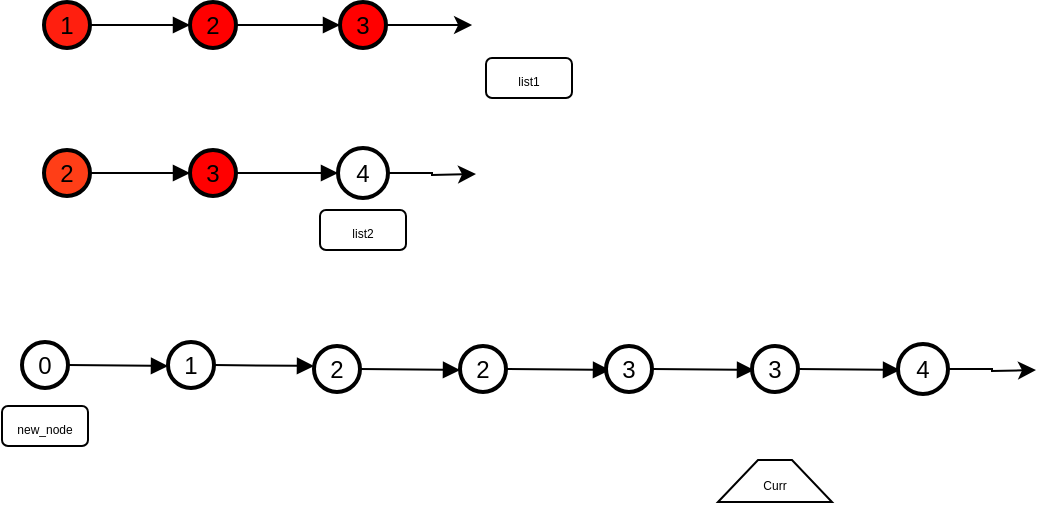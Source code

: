 <mxfile version="21.6.8" type="github">
  <diagram name="Page-1" id="y3rOd-dJo2Fo4MX-2iXX">
    <mxGraphModel dx="928" dy="843" grid="0" gridSize="10" guides="1" tooltips="1" connect="1" arrows="1" fold="1" page="0" pageScale="1" pageWidth="1600" pageHeight="900" math="0" shadow="0">
      <root>
        <mxCell id="0" />
        <mxCell id="1" parent="0" />
        <mxCell id="2" value="1" style="ellipse;aspect=fixed;strokeWidth=2;whiteSpace=wrap;fillColor=#FF1F0F;" parent="1" vertex="1">
          <mxGeometry width="23" height="23" as="geometry" />
        </mxCell>
        <mxCell id="3" value="2" style="ellipse;aspect=fixed;strokeWidth=2;whiteSpace=wrap;fillColor=#FF0000;" parent="1" vertex="1">
          <mxGeometry x="73" width="23" height="23" as="geometry" />
        </mxCell>
        <mxCell id="0-xUmUD8GGzfCyBg8B6Y-17" style="edgeStyle=orthogonalEdgeStyle;rounded=0;orthogonalLoop=1;jettySize=auto;html=1;" edge="1" parent="1" source="4">
          <mxGeometry relative="1" as="geometry">
            <mxPoint x="214.048" y="11.5" as="targetPoint" />
          </mxGeometry>
        </mxCell>
        <mxCell id="4" value="3" style="ellipse;aspect=fixed;strokeWidth=2;whiteSpace=wrap;fillColor=#FF0000;" parent="1" vertex="1">
          <mxGeometry x="148" width="23" height="23" as="geometry" />
        </mxCell>
        <mxCell id="5" value="2" style="ellipse;aspect=fixed;strokeWidth=2;whiteSpace=wrap;fillColor=#FF3E17;" parent="1" vertex="1">
          <mxGeometry y="74" width="23" height="23" as="geometry" />
        </mxCell>
        <mxCell id="6" value="3" style="ellipse;aspect=fixed;strokeWidth=2;whiteSpace=wrap;fillColor=#FF0000;" parent="1" vertex="1">
          <mxGeometry x="73" y="74" width="23" height="23" as="geometry" />
        </mxCell>
        <mxCell id="0-xUmUD8GGzfCyBg8B6Y-18" style="edgeStyle=orthogonalEdgeStyle;rounded=0;orthogonalLoop=1;jettySize=auto;html=1;" edge="1" parent="1" source="7">
          <mxGeometry relative="1" as="geometry">
            <mxPoint x="216" y="86" as="targetPoint" />
          </mxGeometry>
        </mxCell>
        <mxCell id="7" value="4" style="ellipse;aspect=fixed;strokeWidth=2;whiteSpace=wrap;" parent="1" vertex="1">
          <mxGeometry x="147" y="73" width="25" height="25" as="geometry" />
        </mxCell>
        <mxCell id="8" value="" style="curved=1;startArrow=none;endArrow=block;exitX=1.017;exitY=0.508;entryX=0.017;entryY=0.508;" parent="1" source="2" target="3" edge="1">
          <mxGeometry relative="1" as="geometry">
            <Array as="points" />
          </mxGeometry>
        </mxCell>
        <mxCell id="9" value="" style="curved=1;startArrow=none;endArrow=block;exitX=1.034;exitY=0.508;entryX=-0.018;entryY=0.508;" parent="1" source="3" target="4" edge="1">
          <mxGeometry relative="1" as="geometry">
            <Array as="points" />
          </mxGeometry>
        </mxCell>
        <mxCell id="10" value="" style="curved=1;startArrow=none;endArrow=block;exitX=1.017;exitY=0.517;entryX=0.017;entryY=0.517;" parent="1" source="5" target="6" edge="1">
          <mxGeometry relative="1" as="geometry">
            <Array as="points" />
          </mxGeometry>
        </mxCell>
        <mxCell id="11" value="" style="curved=1;startArrow=none;endArrow=block;exitX=1.034;exitY=0.517;entryX=-0.009;entryY=0.516;" parent="1" source="6" target="7" edge="1">
          <mxGeometry relative="1" as="geometry">
            <Array as="points" />
          </mxGeometry>
        </mxCell>
        <mxCell id="0-xUmUD8GGzfCyBg8B6Y-11" value="&lt;font style=&quot;font-size: 6px;&quot;&gt;new_node&lt;/font&gt;" style="rounded=1;whiteSpace=wrap;html=1;" vertex="1" parent="1">
          <mxGeometry x="-21" y="202" width="43" height="20" as="geometry" />
        </mxCell>
        <mxCell id="0-xUmUD8GGzfCyBg8B6Y-12" value="0" style="ellipse;aspect=fixed;strokeWidth=2;whiteSpace=wrap;" vertex="1" parent="1">
          <mxGeometry x="-11" y="170" width="23" height="23" as="geometry" />
        </mxCell>
        <mxCell id="0-xUmUD8GGzfCyBg8B6Y-13" value="" style="curved=1;startArrow=none;endArrow=block;exitX=1.017;exitY=0.517;entryX=0.017;entryY=0.517;" edge="1" source="0-xUmUD8GGzfCyBg8B6Y-12" parent="1">
          <mxGeometry relative="1" as="geometry">
            <Array as="points" />
            <mxPoint x="62" y="182" as="targetPoint" />
          </mxGeometry>
        </mxCell>
        <mxCell id="0-xUmUD8GGzfCyBg8B6Y-14" value="&lt;font style=&quot;font-size: 6px;&quot;&gt;Curr&lt;/font&gt;" style="shape=trapezoid;perimeter=trapezoidPerimeter;whiteSpace=wrap;html=1;fixedSize=1;" vertex="1" parent="1">
          <mxGeometry x="337" y="229" width="57" height="21" as="geometry" />
        </mxCell>
        <mxCell id="0-xUmUD8GGzfCyBg8B6Y-19" value="1" style="ellipse;aspect=fixed;strokeWidth=2;whiteSpace=wrap;" vertex="1" parent="1">
          <mxGeometry x="62" y="170" width="23" height="23" as="geometry" />
        </mxCell>
        <mxCell id="0-xUmUD8GGzfCyBg8B6Y-20" value="" style="curved=1;startArrow=none;endArrow=block;exitX=1.017;exitY=0.508;entryX=0.017;entryY=0.508;" edge="1" source="0-xUmUD8GGzfCyBg8B6Y-19" parent="1">
          <mxGeometry relative="1" as="geometry">
            <Array as="points" />
            <mxPoint x="135" y="182" as="targetPoint" />
          </mxGeometry>
        </mxCell>
        <mxCell id="0-xUmUD8GGzfCyBg8B6Y-22" value="&lt;font style=&quot;font-size: 6px;&quot;&gt;list1&lt;/font&gt;" style="rounded=1;whiteSpace=wrap;html=1;" vertex="1" parent="1">
          <mxGeometry x="221" y="28" width="43" height="20" as="geometry" />
        </mxCell>
        <mxCell id="0-xUmUD8GGzfCyBg8B6Y-23" value="&lt;font style=&quot;font-size: 6px;&quot;&gt;list2&lt;/font&gt;" style="rounded=1;whiteSpace=wrap;html=1;" vertex="1" parent="1">
          <mxGeometry x="138" y="104" width="43" height="20" as="geometry" />
        </mxCell>
        <mxCell id="0-xUmUD8GGzfCyBg8B6Y-25" value="2" style="ellipse;aspect=fixed;strokeWidth=2;whiteSpace=wrap;" vertex="1" parent="1">
          <mxGeometry x="135" y="172" width="23" height="23" as="geometry" />
        </mxCell>
        <mxCell id="0-xUmUD8GGzfCyBg8B6Y-26" value="" style="curved=1;startArrow=none;endArrow=block;exitX=1.017;exitY=0.517;entryX=0.017;entryY=0.517;" edge="1" source="0-xUmUD8GGzfCyBg8B6Y-25" parent="1">
          <mxGeometry relative="1" as="geometry">
            <Array as="points" />
            <mxPoint x="208" y="184" as="targetPoint" />
          </mxGeometry>
        </mxCell>
        <mxCell id="0-xUmUD8GGzfCyBg8B6Y-27" value="2" style="ellipse;aspect=fixed;strokeWidth=2;whiteSpace=wrap;" vertex="1" parent="1">
          <mxGeometry x="208" y="172" width="23" height="23" as="geometry" />
        </mxCell>
        <mxCell id="0-xUmUD8GGzfCyBg8B6Y-28" value="" style="curved=1;startArrow=none;endArrow=block;exitX=1.034;exitY=0.508;entryX=-0.018;entryY=0.508;" edge="1" source="0-xUmUD8GGzfCyBg8B6Y-27" parent="1">
          <mxGeometry relative="1" as="geometry">
            <Array as="points" />
            <mxPoint x="283" y="184" as="targetPoint" />
          </mxGeometry>
        </mxCell>
        <mxCell id="0-xUmUD8GGzfCyBg8B6Y-29" value="3" style="ellipse;aspect=fixed;strokeWidth=2;whiteSpace=wrap;" vertex="1" parent="1">
          <mxGeometry x="281" y="172" width="23" height="23" as="geometry" />
        </mxCell>
        <mxCell id="0-xUmUD8GGzfCyBg8B6Y-30" value="" style="curved=1;startArrow=none;endArrow=block;exitX=1.034;exitY=0.517;entryX=-0.009;entryY=0.516;" edge="1" source="0-xUmUD8GGzfCyBg8B6Y-29" parent="1">
          <mxGeometry relative="1" as="geometry">
            <Array as="points" />
            <mxPoint x="355" y="184" as="targetPoint" />
          </mxGeometry>
        </mxCell>
        <mxCell id="0-xUmUD8GGzfCyBg8B6Y-31" value="3" style="ellipse;aspect=fixed;strokeWidth=2;whiteSpace=wrap;" vertex="1" parent="1">
          <mxGeometry x="354" y="172" width="23" height="23" as="geometry" />
        </mxCell>
        <mxCell id="0-xUmUD8GGzfCyBg8B6Y-32" value="" style="curved=1;startArrow=none;endArrow=block;exitX=1.034;exitY=0.517;entryX=-0.009;entryY=0.516;" edge="1" source="0-xUmUD8GGzfCyBg8B6Y-31" parent="1">
          <mxGeometry relative="1" as="geometry">
            <Array as="points" />
            <mxPoint x="428" y="184" as="targetPoint" />
          </mxGeometry>
        </mxCell>
        <mxCell id="0-xUmUD8GGzfCyBg8B6Y-33" style="edgeStyle=orthogonalEdgeStyle;rounded=0;orthogonalLoop=1;jettySize=auto;html=1;" edge="1" source="0-xUmUD8GGzfCyBg8B6Y-34" parent="1">
          <mxGeometry relative="1" as="geometry">
            <mxPoint x="496" y="184" as="targetPoint" />
          </mxGeometry>
        </mxCell>
        <mxCell id="0-xUmUD8GGzfCyBg8B6Y-34" value="4" style="ellipse;aspect=fixed;strokeWidth=2;whiteSpace=wrap;" vertex="1" parent="1">
          <mxGeometry x="427" y="171" width="25" height="25" as="geometry" />
        </mxCell>
      </root>
    </mxGraphModel>
  </diagram>
</mxfile>
